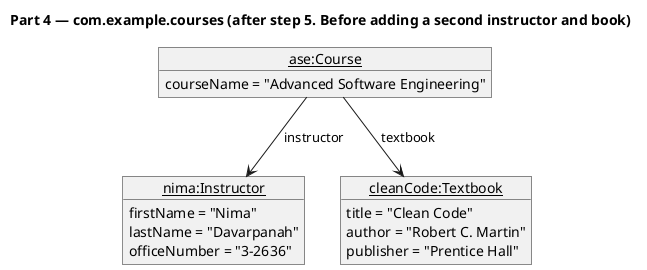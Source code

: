 @startuml
title Part 4 — com.example.courses (after step 5. Before adding a second instructor and book)

object "<u>ase:Course</u>" as crs {
  courseName = "Advanced Software Engineering"
}

object "<u>nima:Instructor</u>" as instrctr {
  firstName = "Nima"
  lastName = "Davarpanah"
  officeNumber = "3-2636"
}

object "<u>cleanCode:Textbook</u>" as txtbk {
  title = "Clean Code"
  author = "Robert C. Martin"
  publisher = "Prentice Hall"
}

' Relationships
crs --> instrctr : instructor
crs --> txtbk : textbook

@enduml
